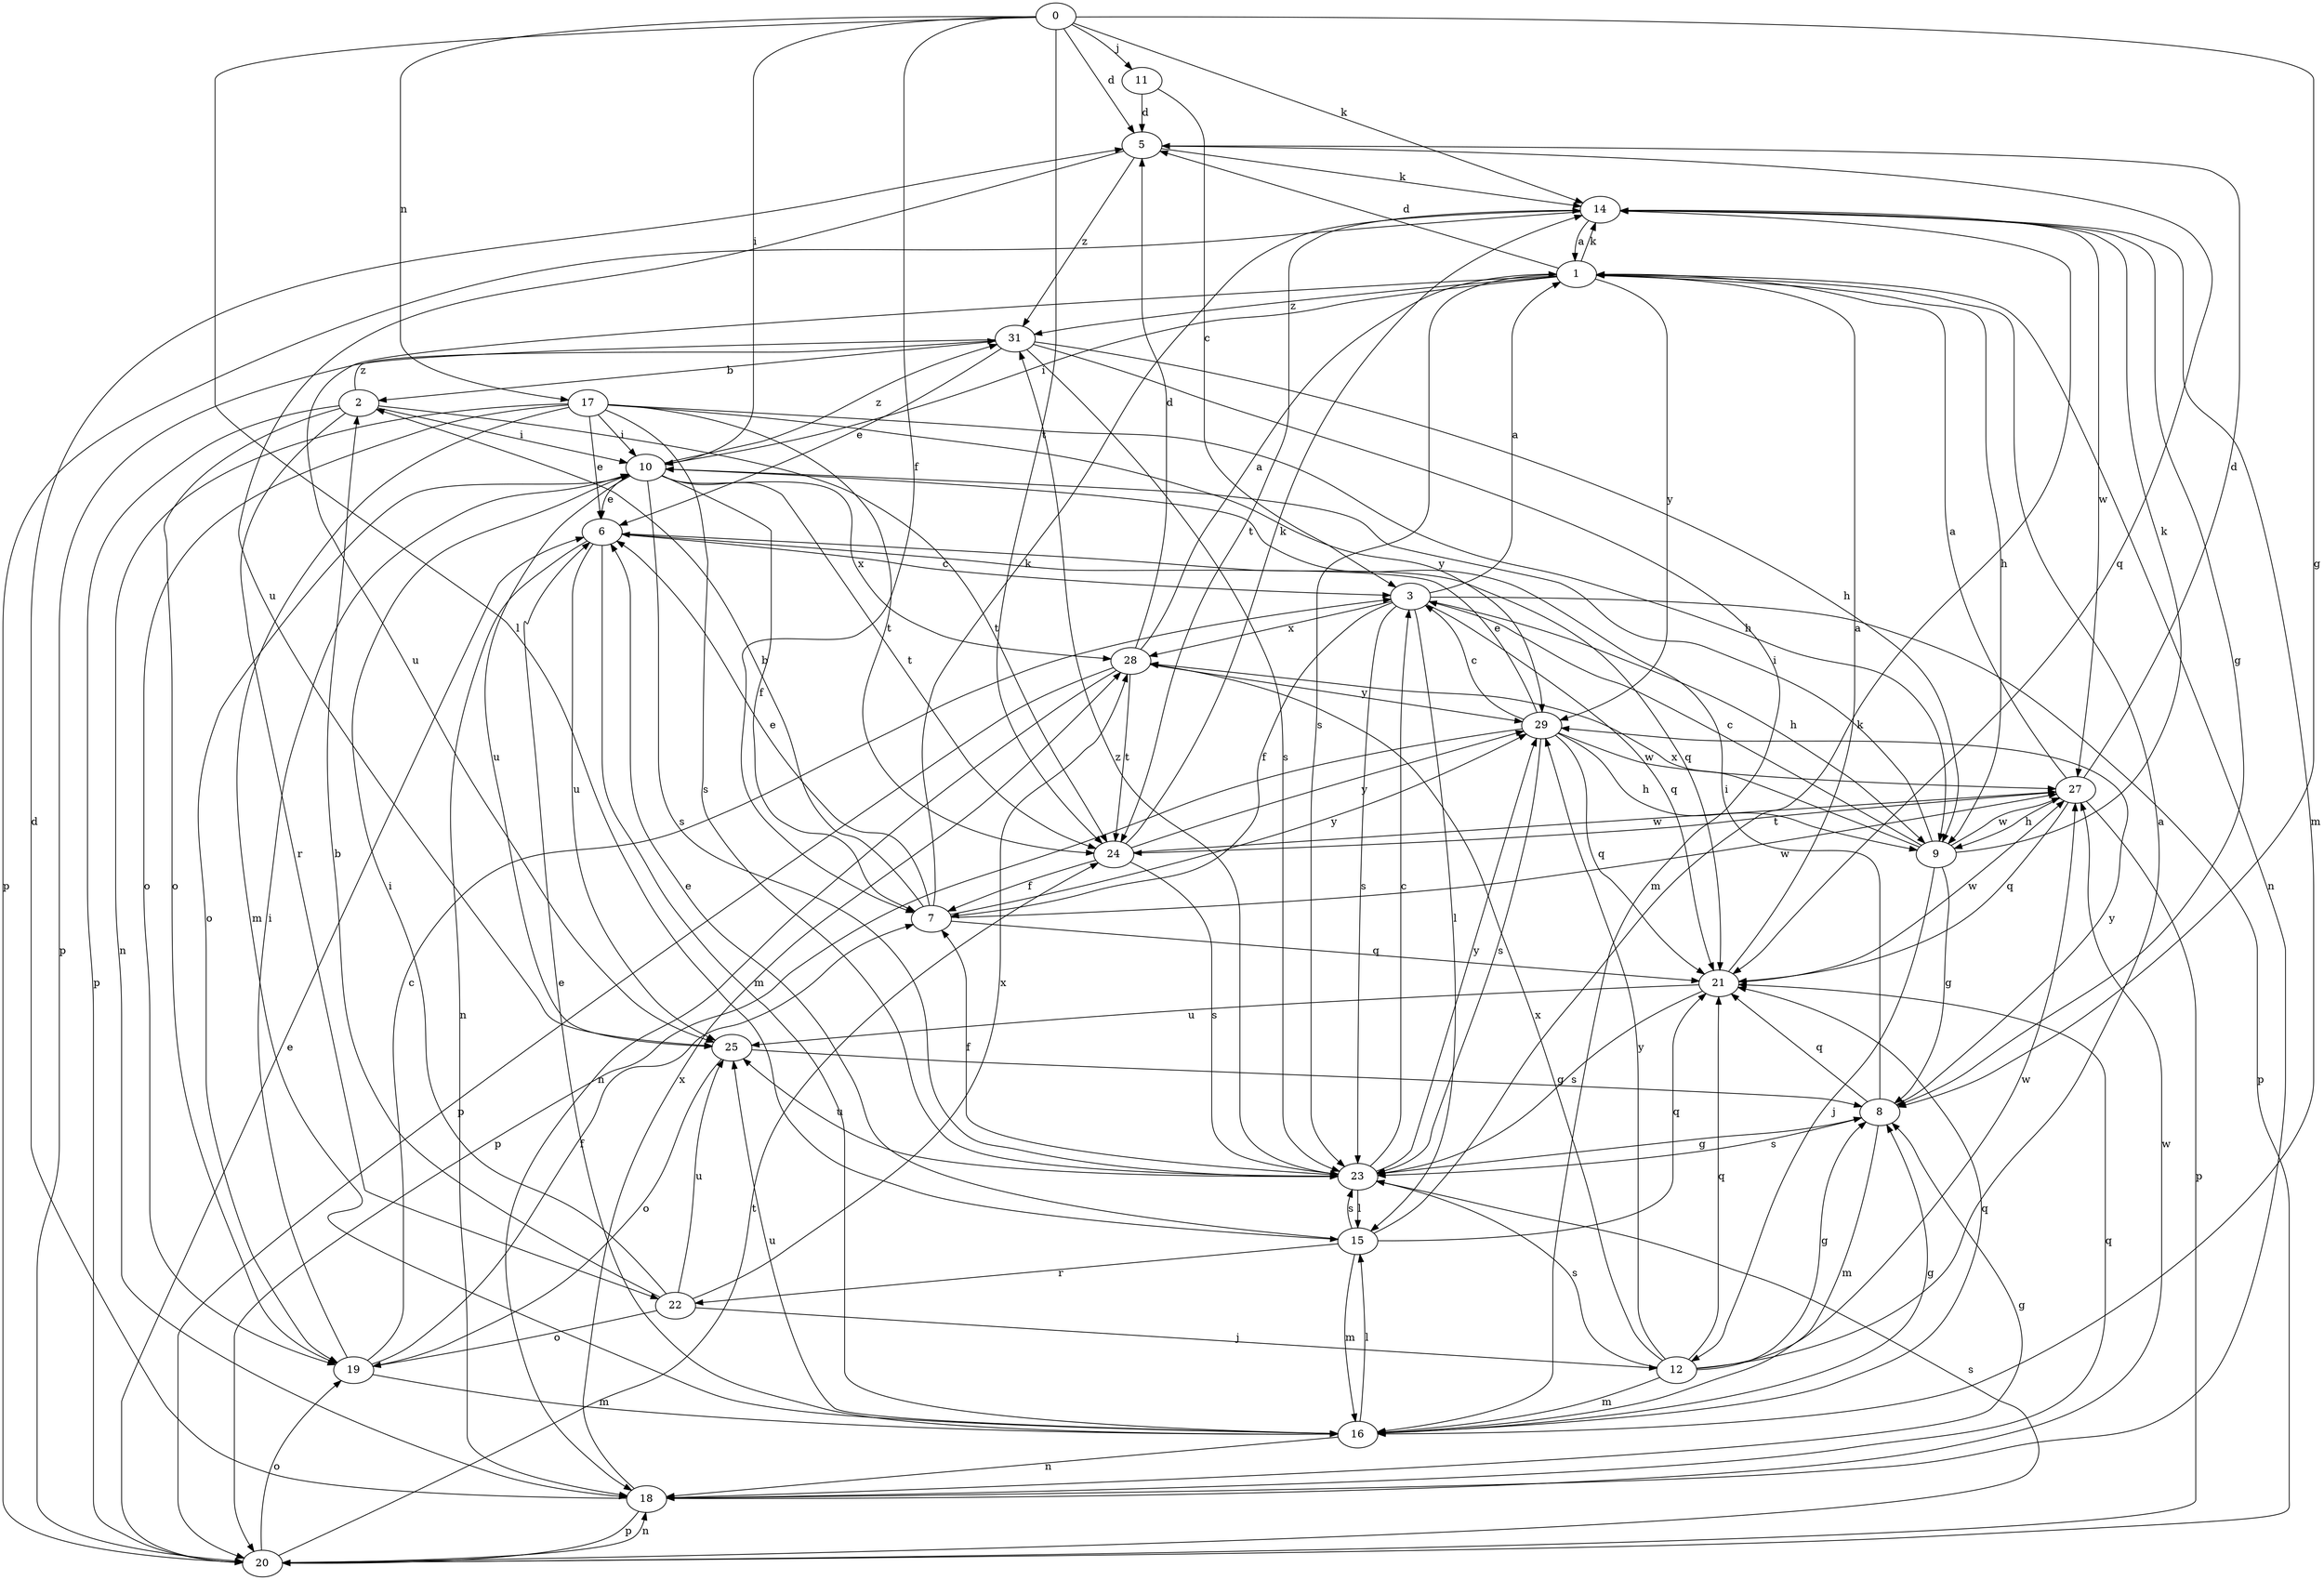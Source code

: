 strict digraph  {
0;
1;
2;
3;
5;
6;
7;
8;
9;
10;
11;
12;
14;
15;
16;
17;
18;
19;
20;
21;
22;
23;
24;
25;
27;
28;
29;
31;
0 -> 5  [label=d];
0 -> 7  [label=f];
0 -> 8  [label=g];
0 -> 10  [label=i];
0 -> 11  [label=j];
0 -> 14  [label=k];
0 -> 15  [label=l];
0 -> 17  [label=n];
0 -> 24  [label=t];
1 -> 5  [label=d];
1 -> 9  [label=h];
1 -> 10  [label=i];
1 -> 14  [label=k];
1 -> 18  [label=n];
1 -> 23  [label=s];
1 -> 25  [label=u];
1 -> 29  [label=y];
1 -> 31  [label=z];
2 -> 10  [label=i];
2 -> 19  [label=o];
2 -> 20  [label=p];
2 -> 22  [label=r];
2 -> 24  [label=t];
2 -> 31  [label=z];
3 -> 1  [label=a];
3 -> 7  [label=f];
3 -> 9  [label=h];
3 -> 15  [label=l];
3 -> 20  [label=p];
3 -> 21  [label=q];
3 -> 23  [label=s];
3 -> 28  [label=x];
5 -> 14  [label=k];
5 -> 21  [label=q];
5 -> 25  [label=u];
5 -> 31  [label=z];
6 -> 3  [label=c];
6 -> 16  [label=m];
6 -> 18  [label=n];
6 -> 21  [label=q];
6 -> 25  [label=u];
7 -> 2  [label=b];
7 -> 6  [label=e];
7 -> 14  [label=k];
7 -> 21  [label=q];
7 -> 27  [label=w];
7 -> 29  [label=y];
8 -> 10  [label=i];
8 -> 16  [label=m];
8 -> 21  [label=q];
8 -> 23  [label=s];
8 -> 29  [label=y];
9 -> 3  [label=c];
9 -> 8  [label=g];
9 -> 10  [label=i];
9 -> 12  [label=j];
9 -> 14  [label=k];
9 -> 27  [label=w];
9 -> 28  [label=x];
10 -> 6  [label=e];
10 -> 7  [label=f];
10 -> 19  [label=o];
10 -> 23  [label=s];
10 -> 24  [label=t];
10 -> 25  [label=u];
10 -> 28  [label=x];
10 -> 31  [label=z];
11 -> 3  [label=c];
11 -> 5  [label=d];
12 -> 1  [label=a];
12 -> 8  [label=g];
12 -> 16  [label=m];
12 -> 21  [label=q];
12 -> 23  [label=s];
12 -> 27  [label=w];
12 -> 28  [label=x];
12 -> 29  [label=y];
14 -> 1  [label=a];
14 -> 8  [label=g];
14 -> 16  [label=m];
14 -> 20  [label=p];
14 -> 24  [label=t];
14 -> 27  [label=w];
15 -> 6  [label=e];
15 -> 14  [label=k];
15 -> 16  [label=m];
15 -> 21  [label=q];
15 -> 22  [label=r];
15 -> 23  [label=s];
16 -> 6  [label=e];
16 -> 8  [label=g];
16 -> 15  [label=l];
16 -> 18  [label=n];
16 -> 21  [label=q];
16 -> 25  [label=u];
17 -> 6  [label=e];
17 -> 9  [label=h];
17 -> 10  [label=i];
17 -> 16  [label=m];
17 -> 18  [label=n];
17 -> 19  [label=o];
17 -> 23  [label=s];
17 -> 24  [label=t];
17 -> 29  [label=y];
18 -> 5  [label=d];
18 -> 8  [label=g];
18 -> 20  [label=p];
18 -> 21  [label=q];
18 -> 27  [label=w];
18 -> 28  [label=x];
19 -> 3  [label=c];
19 -> 7  [label=f];
19 -> 10  [label=i];
19 -> 16  [label=m];
20 -> 6  [label=e];
20 -> 18  [label=n];
20 -> 19  [label=o];
20 -> 23  [label=s];
20 -> 24  [label=t];
21 -> 1  [label=a];
21 -> 23  [label=s];
21 -> 25  [label=u];
21 -> 27  [label=w];
22 -> 2  [label=b];
22 -> 10  [label=i];
22 -> 12  [label=j];
22 -> 19  [label=o];
22 -> 25  [label=u];
22 -> 28  [label=x];
23 -> 3  [label=c];
23 -> 7  [label=f];
23 -> 8  [label=g];
23 -> 15  [label=l];
23 -> 25  [label=u];
23 -> 29  [label=y];
23 -> 31  [label=z];
24 -> 7  [label=f];
24 -> 14  [label=k];
24 -> 23  [label=s];
24 -> 27  [label=w];
24 -> 29  [label=y];
25 -> 8  [label=g];
25 -> 19  [label=o];
27 -> 1  [label=a];
27 -> 5  [label=d];
27 -> 9  [label=h];
27 -> 20  [label=p];
27 -> 21  [label=q];
27 -> 24  [label=t];
28 -> 1  [label=a];
28 -> 5  [label=d];
28 -> 18  [label=n];
28 -> 20  [label=p];
28 -> 24  [label=t];
28 -> 29  [label=y];
29 -> 3  [label=c];
29 -> 6  [label=e];
29 -> 9  [label=h];
29 -> 20  [label=p];
29 -> 21  [label=q];
29 -> 23  [label=s];
29 -> 27  [label=w];
31 -> 2  [label=b];
31 -> 6  [label=e];
31 -> 9  [label=h];
31 -> 16  [label=m];
31 -> 20  [label=p];
31 -> 23  [label=s];
}
